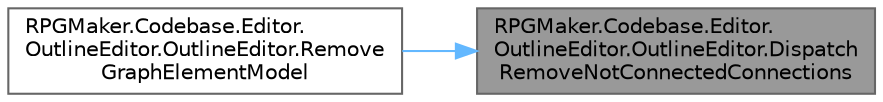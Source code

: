 digraph "RPGMaker.Codebase.Editor.OutlineEditor.OutlineEditor.DispatchRemoveNotConnectedConnections"
{
 // LATEX_PDF_SIZE
  bgcolor="transparent";
  edge [fontname=Helvetica,fontsize=10,labelfontname=Helvetica,labelfontsize=10];
  node [fontname=Helvetica,fontsize=10,shape=box,height=0.2,width=0.4];
  rankdir="RL";
  Node1 [id="Node000001",label="RPGMaker.Codebase.Editor.\lOutlineEditor.OutlineEditor.Dispatch\lRemoveNotConnectedConnections",height=0.2,width=0.4,color="gray40", fillcolor="grey60", style="filled", fontcolor="black",tooltip="ノードに繋がっていないコネクションを削除する。"];
  Node1 -> Node2 [id="edge1_Node000001_Node000002",dir="back",color="steelblue1",style="solid",tooltip=" "];
  Node2 [id="Node000002",label="RPGMaker.Codebase.Editor.\lOutlineEditor.OutlineEditor.Remove\lGraphElementModel",height=0.2,width=0.4,color="grey40", fillcolor="white", style="filled",URL="$db/d92/class_r_p_g_maker_1_1_codebase_1_1_editor_1_1_outline_editor_1_1_outline_editor.html#a16dbe403c50329368b5440e738a6114d",tooltip=" "];
}
